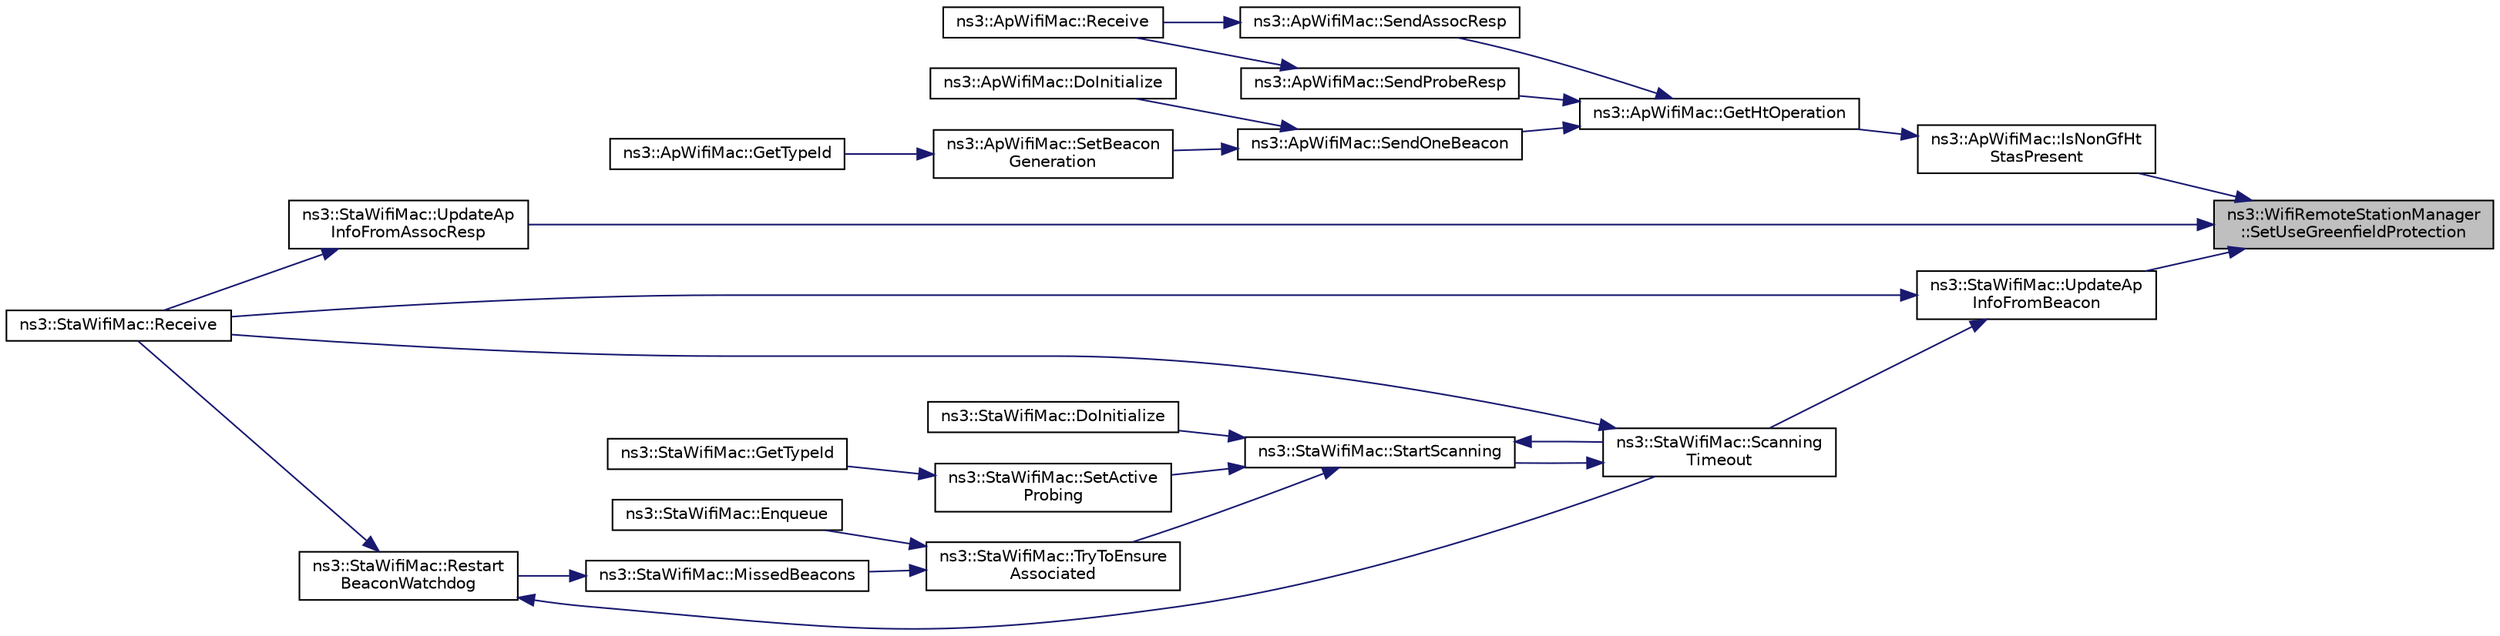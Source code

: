 digraph "ns3::WifiRemoteStationManager::SetUseGreenfieldProtection"
{
 // LATEX_PDF_SIZE
  edge [fontname="Helvetica",fontsize="10",labelfontname="Helvetica",labelfontsize="10"];
  node [fontname="Helvetica",fontsize="10",shape=record];
  rankdir="RL";
  Node1 [label="ns3::WifiRemoteStationManager\l::SetUseGreenfieldProtection",height=0.2,width=0.4,color="black", fillcolor="grey75", style="filled", fontcolor="black",tooltip="Enable or disable protection for stations that do not support HT Greenfield format."];
  Node1 -> Node2 [dir="back",color="midnightblue",fontsize="10",style="solid",fontname="Helvetica"];
  Node2 [label="ns3::ApWifiMac::IsNonGfHt\lStasPresent",height=0.2,width=0.4,color="black", fillcolor="white", style="filled",URL="$classns3_1_1_ap_wifi_mac.html#a3df0ccf5ed9e1232bcb2d6847d8aae15",tooltip="Determine whether non-Greenfield HT stations are present or not."];
  Node2 -> Node3 [dir="back",color="midnightblue",fontsize="10",style="solid",fontname="Helvetica"];
  Node3 [label="ns3::ApWifiMac::GetHtOperation",height=0.2,width=0.4,color="black", fillcolor="white", style="filled",URL="$classns3_1_1_ap_wifi_mac.html#a4fefa01556b990b9995ff1a5577060d3",tooltip="Return the HT operation of the current AP."];
  Node3 -> Node4 [dir="back",color="midnightblue",fontsize="10",style="solid",fontname="Helvetica"];
  Node4 [label="ns3::ApWifiMac::SendAssocResp",height=0.2,width=0.4,color="black", fillcolor="white", style="filled",URL="$classns3_1_1_ap_wifi_mac.html#ad7fef463a6076916fa1f5a989e56f13d",tooltip="Forward an association or a reassociation response packet to the DCF."];
  Node4 -> Node5 [dir="back",color="midnightblue",fontsize="10",style="solid",fontname="Helvetica"];
  Node5 [label="ns3::ApWifiMac::Receive",height=0.2,width=0.4,color="black", fillcolor="white", style="filled",URL="$classns3_1_1_ap_wifi_mac.html#af264125e11c4d132d18966a6aa02ace5",tooltip="This method acts as the MacRxMiddle receive callback and is invoked to notify us that a frame has bee..."];
  Node3 -> Node6 [dir="back",color="midnightblue",fontsize="10",style="solid",fontname="Helvetica"];
  Node6 [label="ns3::ApWifiMac::SendOneBeacon",height=0.2,width=0.4,color="black", fillcolor="white", style="filled",URL="$classns3_1_1_ap_wifi_mac.html#a6c8cbc0fc95f3eaf4840d4ffcf78fac5",tooltip="Forward a beacon packet to the beacon special DCF."];
  Node6 -> Node7 [dir="back",color="midnightblue",fontsize="10",style="solid",fontname="Helvetica"];
  Node7 [label="ns3::ApWifiMac::DoInitialize",height=0.2,width=0.4,color="black", fillcolor="white", style="filled",URL="$classns3_1_1_ap_wifi_mac.html#a398b0e04d5c31b7459358a459beff098",tooltip="Initialize() implementation."];
  Node6 -> Node8 [dir="back",color="midnightblue",fontsize="10",style="solid",fontname="Helvetica"];
  Node8 [label="ns3::ApWifiMac::SetBeacon\lGeneration",height=0.2,width=0.4,color="black", fillcolor="white", style="filled",URL="$classns3_1_1_ap_wifi_mac.html#a09ad3b96835cb8fac18783423d3e57a7",tooltip="Enable or disable beacon generation of the AP."];
  Node8 -> Node9 [dir="back",color="midnightblue",fontsize="10",style="solid",fontname="Helvetica"];
  Node9 [label="ns3::ApWifiMac::GetTypeId",height=0.2,width=0.4,color="black", fillcolor="white", style="filled",URL="$classns3_1_1_ap_wifi_mac.html#aa7cd3c1ec15889267ab5b5e183b91d2b",tooltip="Get the type ID."];
  Node3 -> Node10 [dir="back",color="midnightblue",fontsize="10",style="solid",fontname="Helvetica"];
  Node10 [label="ns3::ApWifiMac::SendProbeResp",height=0.2,width=0.4,color="black", fillcolor="white", style="filled",URL="$classns3_1_1_ap_wifi_mac.html#a0a9fcbd87326c5c56644deb3504038df",tooltip="Forward a probe response packet to the DCF."];
  Node10 -> Node5 [dir="back",color="midnightblue",fontsize="10",style="solid",fontname="Helvetica"];
  Node1 -> Node11 [dir="back",color="midnightblue",fontsize="10",style="solid",fontname="Helvetica"];
  Node11 [label="ns3::StaWifiMac::UpdateAp\lInfoFromAssocResp",height=0.2,width=0.4,color="black", fillcolor="white", style="filled",URL="$classns3_1_1_sta_wifi_mac.html#a3b4db84fc465a25c98c6a46e75d83008",tooltip="Update AP's information from association response."];
  Node11 -> Node12 [dir="back",color="midnightblue",fontsize="10",style="solid",fontname="Helvetica"];
  Node12 [label="ns3::StaWifiMac::Receive",height=0.2,width=0.4,color="black", fillcolor="white", style="filled",URL="$classns3_1_1_sta_wifi_mac.html#a3ccd3b2dd36c5b80ba53eb57b6c96e96",tooltip="Handle a received packet."];
  Node1 -> Node13 [dir="back",color="midnightblue",fontsize="10",style="solid",fontname="Helvetica"];
  Node13 [label="ns3::StaWifiMac::UpdateAp\lInfoFromBeacon",height=0.2,width=0.4,color="black", fillcolor="white", style="filled",URL="$classns3_1_1_sta_wifi_mac.html#a242fea4aa708280497d93f94dbb8a142",tooltip="Update associated AP's information from beacon."];
  Node13 -> Node12 [dir="back",color="midnightblue",fontsize="10",style="solid",fontname="Helvetica"];
  Node13 -> Node14 [dir="back",color="midnightblue",fontsize="10",style="solid",fontname="Helvetica"];
  Node14 [label="ns3::StaWifiMac::Scanning\lTimeout",height=0.2,width=0.4,color="black", fillcolor="white", style="filled",URL="$classns3_1_1_sta_wifi_mac.html#a0813f90cc1f856b0907845686caa592f",tooltip="This method is called after wait beacon timeout or wait probe request timeout has occurred."];
  Node14 -> Node12 [dir="back",color="midnightblue",fontsize="10",style="solid",fontname="Helvetica"];
  Node14 -> Node15 [dir="back",color="midnightblue",fontsize="10",style="solid",fontname="Helvetica"];
  Node15 [label="ns3::StaWifiMac::StartScanning",height=0.2,width=0.4,color="black", fillcolor="white", style="filled",URL="$classns3_1_1_sta_wifi_mac.html#a9c007448763eb89846914c4c836cacc1",tooltip="Start the scanning process which trigger active or passive scanning based on the active probing flag."];
  Node15 -> Node16 [dir="back",color="midnightblue",fontsize="10",style="solid",fontname="Helvetica"];
  Node16 [label="ns3::StaWifiMac::DoInitialize",height=0.2,width=0.4,color="black", fillcolor="white", style="filled",URL="$classns3_1_1_sta_wifi_mac.html#a8e2b0a291d2643f8b9f62bc2562e2ba8",tooltip="Initialize() implementation."];
  Node15 -> Node14 [dir="back",color="midnightblue",fontsize="10",style="solid",fontname="Helvetica"];
  Node15 -> Node17 [dir="back",color="midnightblue",fontsize="10",style="solid",fontname="Helvetica"];
  Node17 [label="ns3::StaWifiMac::SetActive\lProbing",height=0.2,width=0.4,color="black", fillcolor="white", style="filled",URL="$classns3_1_1_sta_wifi_mac.html#acd68ef0ad1aec613b5ba224988d559ea",tooltip="Enable or disable active probing."];
  Node17 -> Node18 [dir="back",color="midnightblue",fontsize="10",style="solid",fontname="Helvetica"];
  Node18 [label="ns3::StaWifiMac::GetTypeId",height=0.2,width=0.4,color="black", fillcolor="white", style="filled",URL="$classns3_1_1_sta_wifi_mac.html#a9a7063e5d183bb288d8ab157a102196c",tooltip="Get the type ID."];
  Node15 -> Node19 [dir="back",color="midnightblue",fontsize="10",style="solid",fontname="Helvetica"];
  Node19 [label="ns3::StaWifiMac::TryToEnsure\lAssociated",height=0.2,width=0.4,color="black", fillcolor="white", style="filled",URL="$classns3_1_1_sta_wifi_mac.html#a545fb78eb8b89ee48512820e31d76a81",tooltip="Try to ensure that we are associated with an AP by taking an appropriate action depending on the curr..."];
  Node19 -> Node20 [dir="back",color="midnightblue",fontsize="10",style="solid",fontname="Helvetica"];
  Node20 [label="ns3::StaWifiMac::Enqueue",height=0.2,width=0.4,color="black", fillcolor="white", style="filled",URL="$classns3_1_1_sta_wifi_mac.html#a27afdb3ba3ef301e240362f379d570f2",tooltip=" "];
  Node19 -> Node21 [dir="back",color="midnightblue",fontsize="10",style="solid",fontname="Helvetica"];
  Node21 [label="ns3::StaWifiMac::MissedBeacons",height=0.2,width=0.4,color="black", fillcolor="white", style="filled",URL="$classns3_1_1_sta_wifi_mac.html#a973a8b9cda122dd3b22cda3c4073bcd1",tooltip="This method is called after we have not received a beacon from the AP."];
  Node21 -> Node22 [dir="back",color="midnightblue",fontsize="10",style="solid",fontname="Helvetica"];
  Node22 [label="ns3::StaWifiMac::Restart\lBeaconWatchdog",height=0.2,width=0.4,color="black", fillcolor="white", style="filled",URL="$classns3_1_1_sta_wifi_mac.html#a873848ee518a0190f8feb3551f3d5969",tooltip="Restarts the beacon timer."];
  Node22 -> Node12 [dir="back",color="midnightblue",fontsize="10",style="solid",fontname="Helvetica"];
  Node22 -> Node14 [dir="back",color="midnightblue",fontsize="10",style="solid",fontname="Helvetica"];
}
